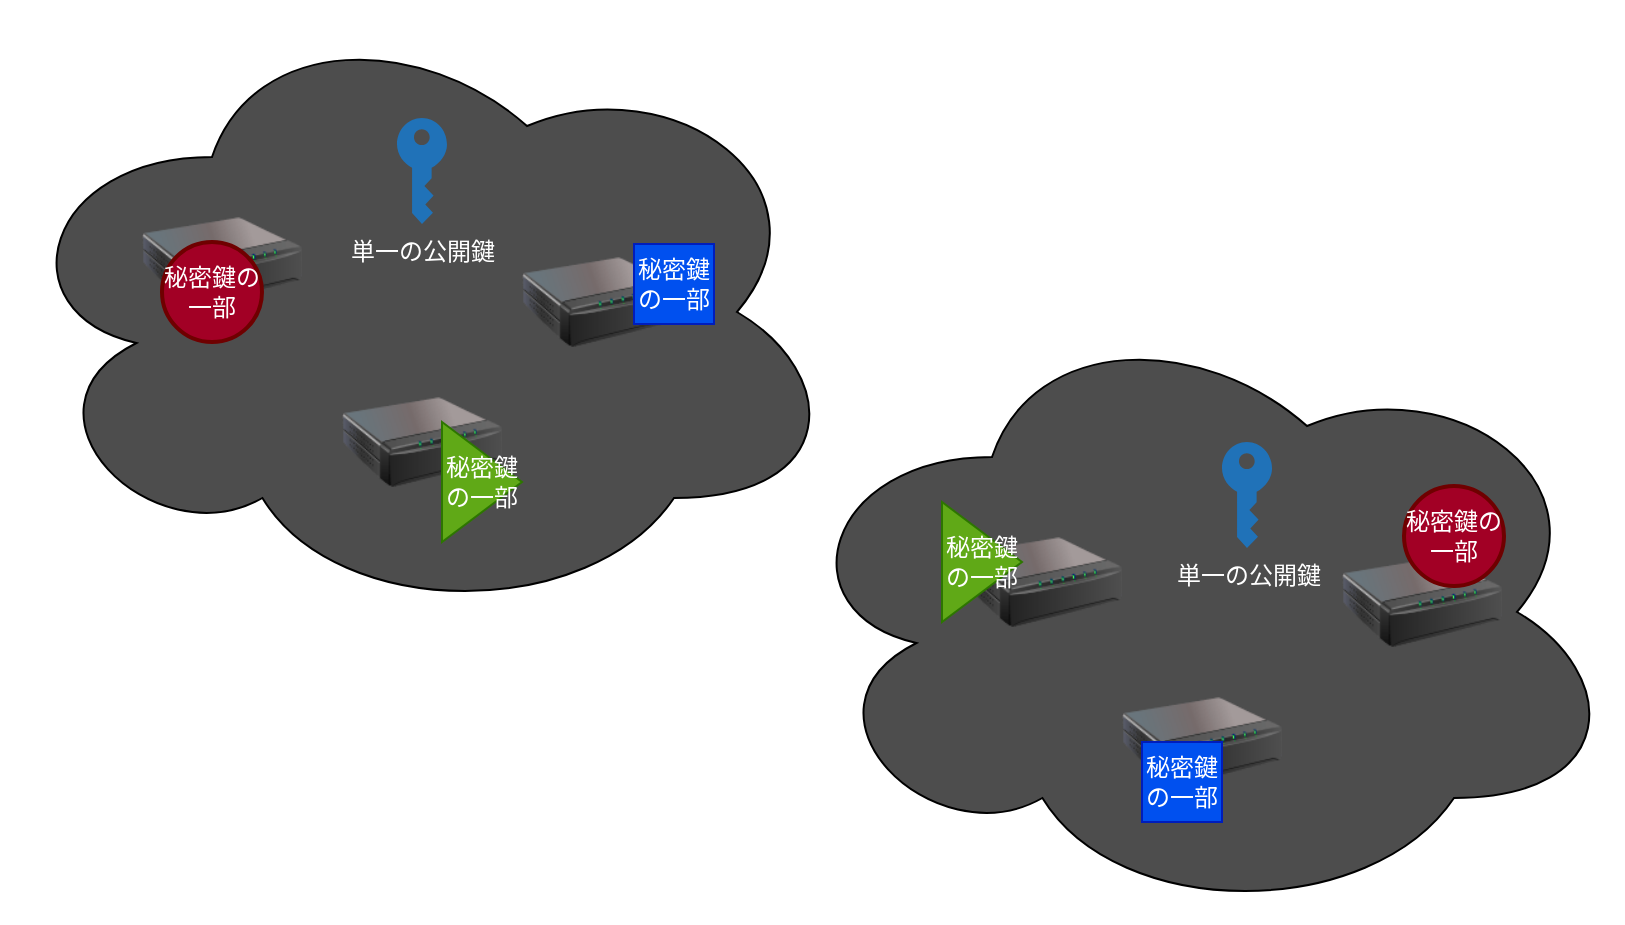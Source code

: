 <mxfile>
    <diagram id="A2wzsypNPWKvOmjDUm_0" name="ページ1">
        <mxGraphModel dx="832" dy="472" grid="1" gridSize="10" guides="1" tooltips="1" connect="1" arrows="1" fold="1" page="1" pageScale="1" pageWidth="827" pageHeight="1169" background="#FFFFFF" math="0" shadow="0">
            <root>
                <mxCell id="0"/>
                <mxCell id="1" parent="0"/>
                <mxCell id="2" value="" style="ellipse;shape=cloud;whiteSpace=wrap;html=1;fillColor=#4D4D4D;" parent="1" vertex="1">
                    <mxGeometry x="10" width="420" height="310" as="geometry"/>
                </mxCell>
                <mxCell id="3" value="" style="image;html=1;image=img/lib/clip_art/networking/Print_Server_128x128.png;fontColor=#FFFFFF;" parent="1" vertex="1">
                    <mxGeometry x="80" y="90" width="80" height="80" as="geometry"/>
                </mxCell>
                <mxCell id="4" value="" style="image;html=1;image=img/lib/clip_art/networking/Print_Server_128x128.png;fontColor=#FFFFFF;" parent="1" vertex="1">
                    <mxGeometry x="270" y="110" width="80" height="80" as="geometry"/>
                </mxCell>
                <mxCell id="5" value="" style="image;html=1;image=img/lib/clip_art/networking/Print_Server_128x128.png;fontColor=#FFFFFF;" parent="1" vertex="1">
                    <mxGeometry x="180" y="180" width="80" height="80" as="geometry"/>
                </mxCell>
                <mxCell id="10" value="" style="ellipse;shape=cloud;whiteSpace=wrap;html=1;fontColor=#FFFFFF;fillColor=#4D4D4D;" parent="1" vertex="1">
                    <mxGeometry x="400" y="150" width="420" height="310" as="geometry"/>
                </mxCell>
                <mxCell id="11" value="" style="image;html=1;image=img/lib/clip_art/networking/Print_Server_128x128.png;fontColor=#FFFFFF;" parent="1" vertex="1">
                    <mxGeometry x="490" y="250" width="80" height="80" as="geometry"/>
                </mxCell>
                <mxCell id="12" value="" style="image;html=1;image=img/lib/clip_art/networking/Print_Server_128x128.png;fontColor=#FFFFFF;" parent="1" vertex="1">
                    <mxGeometry x="680" y="260" width="80" height="80" as="geometry"/>
                </mxCell>
                <mxCell id="13" value="" style="image;html=1;image=img/lib/clip_art/networking/Print_Server_128x128.png;fontColor=#FFFFFF;" parent="1" vertex="1">
                    <mxGeometry x="570" y="330" width="80" height="80" as="geometry"/>
                </mxCell>
                <mxCell id="14" value="&lt;font&gt;単一の公開鍵&lt;/font&gt;" style="sketch=0;pointerEvents=1;shadow=0;dashed=0;html=1;strokeColor=none;labelPosition=center;verticalLabelPosition=bottom;verticalAlign=top;outlineConnect=0;align=center;shape=mxgraph.office.security.key_permissions;fillColor=#2072B8;fontColor=#FFFFFF;" parent="1" vertex="1">
                    <mxGeometry x="207.5" y="58" width="25" height="53" as="geometry"/>
                </mxCell>
                <mxCell id="15" value="&lt;font&gt;単一の公開鍵&lt;/font&gt;" style="sketch=0;pointerEvents=1;shadow=0;dashed=0;html=1;strokeColor=none;labelPosition=center;verticalLabelPosition=bottom;verticalAlign=top;outlineConnect=0;align=center;shape=mxgraph.office.security.key_permissions;fillColor=#2072B8;fontColor=#FFFFFF;" parent="1" vertex="1">
                    <mxGeometry x="620" y="220" width="25" height="53" as="geometry"/>
                </mxCell>
                <mxCell id="17" value="&lt;font&gt;秘密鍵の一部&lt;/font&gt;" style="strokeWidth=2;html=1;shape=mxgraph.flowchart.start_2;whiteSpace=wrap;fillColor=#a20025;fontColor=#FFFFFF;strokeColor=#6F0000;" parent="1" vertex="1">
                    <mxGeometry x="90" y="120" width="50" height="50" as="geometry"/>
                </mxCell>
                <mxCell id="18" value="&lt;font&gt;秘密鍵の一部&lt;/font&gt;" style="strokeWidth=2;html=1;shape=mxgraph.flowchart.start_2;whiteSpace=wrap;fillColor=#a20025;fontColor=#FFFFFF;strokeColor=#6F0000;" parent="1" vertex="1">
                    <mxGeometry x="711" y="242" width="50" height="50" as="geometry"/>
                </mxCell>
                <mxCell id="20" value="&lt;font style=&quot;&quot;&gt;秘密鍵の一部&lt;/font&gt;" style="triangle;whiteSpace=wrap;html=1;fillColor=#60a917;fontColor=#FFFFFF;strokeColor=#2D7600;" parent="1" vertex="1">
                    <mxGeometry x="230" y="210" width="40" height="60" as="geometry"/>
                </mxCell>
                <mxCell id="21" value="&lt;font&gt;秘密鍵の一部&lt;/font&gt;" style="triangle;whiteSpace=wrap;html=1;fillColor=#60a917;fontColor=#FFFFFF;strokeColor=#2D7600;" parent="1" vertex="1">
                    <mxGeometry x="480" y="250" width="40" height="60" as="geometry"/>
                </mxCell>
                <mxCell id="22" value="&lt;font&gt;秘密鍵の一部&lt;/font&gt;" style="whiteSpace=wrap;html=1;aspect=fixed;fillColor=#0050ef;fontColor=#FFFFFF;strokeColor=#001DBC;" parent="1" vertex="1">
                    <mxGeometry x="326" y="121" width="40" height="40" as="geometry"/>
                </mxCell>
                <mxCell id="23" value="&lt;font&gt;秘密鍵の一部&lt;/font&gt;" style="whiteSpace=wrap;html=1;aspect=fixed;fillColor=#0050ef;fontColor=#FFFFFF;strokeColor=#001DBC;" parent="1" vertex="1">
                    <mxGeometry x="580" y="370" width="40" height="40" as="geometry"/>
                </mxCell>
            </root>
        </mxGraphModel>
    </diagram>
</mxfile>
